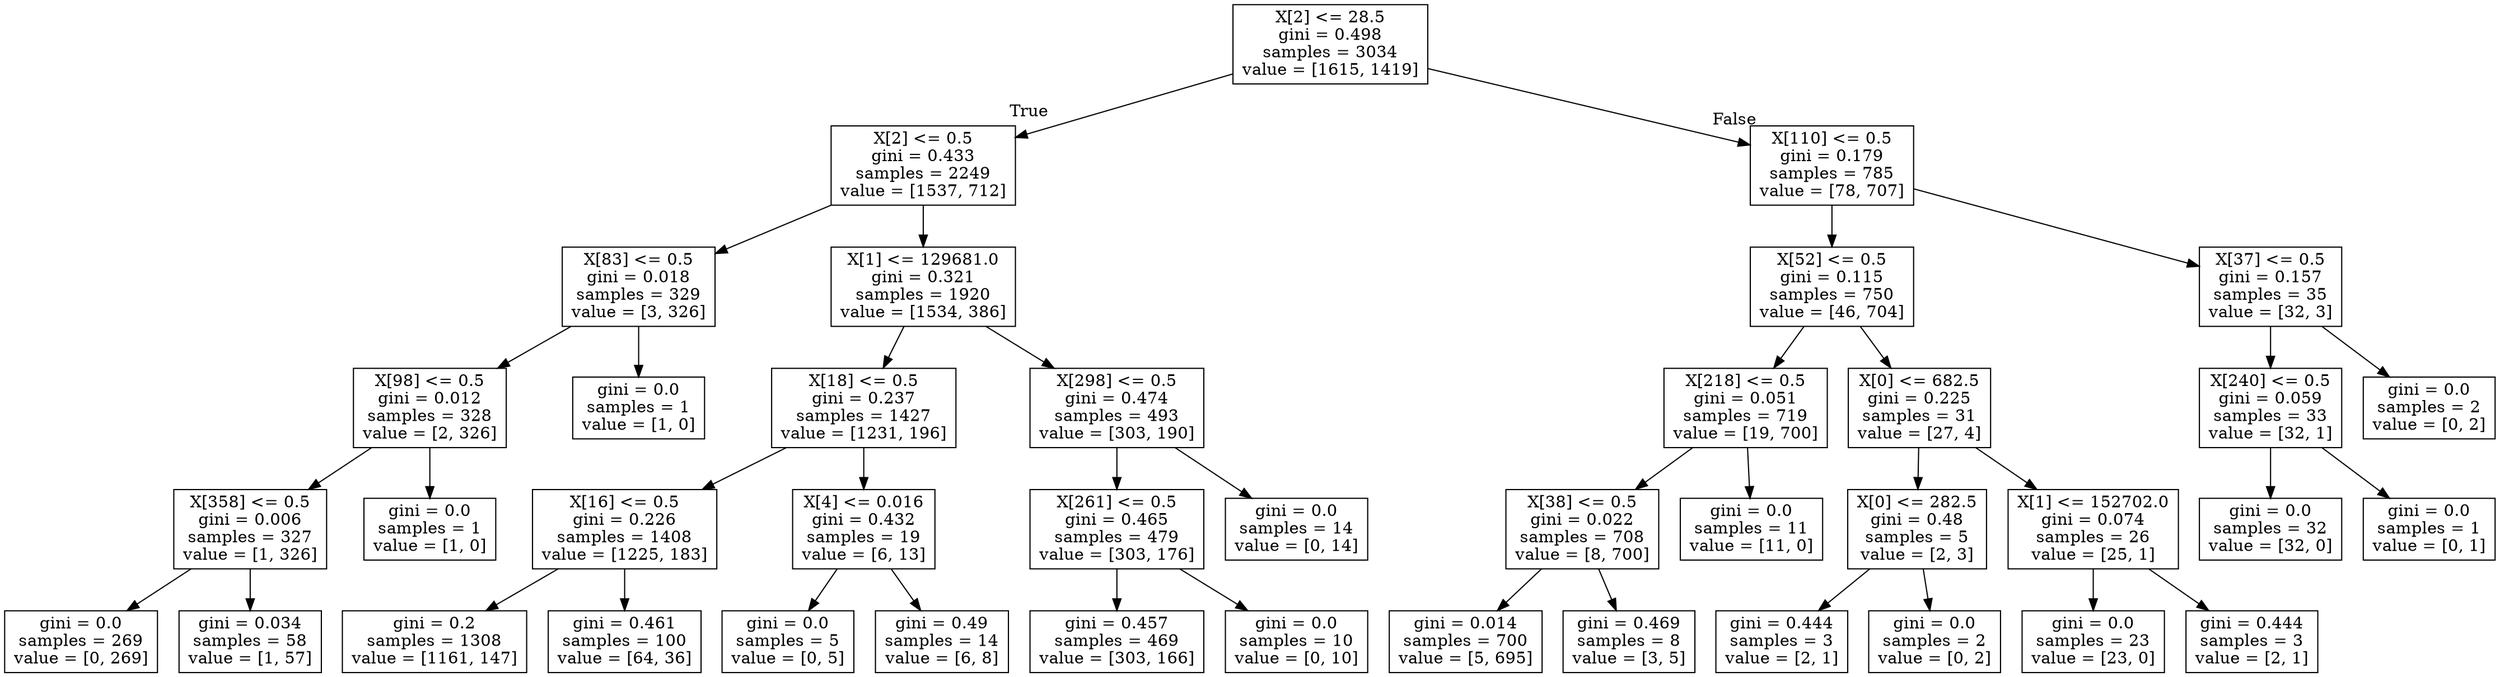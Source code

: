 digraph Tree {
node [shape=box] ;
0 [label="X[2] <= 28.5\ngini = 0.498\nsamples = 3034\nvalue = [1615, 1419]"] ;
1 [label="X[2] <= 0.5\ngini = 0.433\nsamples = 2249\nvalue = [1537, 712]"] ;
0 -> 1 [labeldistance=2.5, labelangle=45, headlabel="True"] ;
2 [label="X[83] <= 0.5\ngini = 0.018\nsamples = 329\nvalue = [3, 326]"] ;
1 -> 2 ;
3 [label="X[98] <= 0.5\ngini = 0.012\nsamples = 328\nvalue = [2, 326]"] ;
2 -> 3 ;
4 [label="X[358] <= 0.5\ngini = 0.006\nsamples = 327\nvalue = [1, 326]"] ;
3 -> 4 ;
5 [label="gini = 0.0\nsamples = 269\nvalue = [0, 269]"] ;
4 -> 5 ;
6 [label="gini = 0.034\nsamples = 58\nvalue = [1, 57]"] ;
4 -> 6 ;
7 [label="gini = 0.0\nsamples = 1\nvalue = [1, 0]"] ;
3 -> 7 ;
8 [label="gini = 0.0\nsamples = 1\nvalue = [1, 0]"] ;
2 -> 8 ;
9 [label="X[1] <= 129681.0\ngini = 0.321\nsamples = 1920\nvalue = [1534, 386]"] ;
1 -> 9 ;
10 [label="X[18] <= 0.5\ngini = 0.237\nsamples = 1427\nvalue = [1231, 196]"] ;
9 -> 10 ;
11 [label="X[16] <= 0.5\ngini = 0.226\nsamples = 1408\nvalue = [1225, 183]"] ;
10 -> 11 ;
12 [label="gini = 0.2\nsamples = 1308\nvalue = [1161, 147]"] ;
11 -> 12 ;
13 [label="gini = 0.461\nsamples = 100\nvalue = [64, 36]"] ;
11 -> 13 ;
14 [label="X[4] <= 0.016\ngini = 0.432\nsamples = 19\nvalue = [6, 13]"] ;
10 -> 14 ;
15 [label="gini = 0.0\nsamples = 5\nvalue = [0, 5]"] ;
14 -> 15 ;
16 [label="gini = 0.49\nsamples = 14\nvalue = [6, 8]"] ;
14 -> 16 ;
17 [label="X[298] <= 0.5\ngini = 0.474\nsamples = 493\nvalue = [303, 190]"] ;
9 -> 17 ;
18 [label="X[261] <= 0.5\ngini = 0.465\nsamples = 479\nvalue = [303, 176]"] ;
17 -> 18 ;
19 [label="gini = 0.457\nsamples = 469\nvalue = [303, 166]"] ;
18 -> 19 ;
20 [label="gini = 0.0\nsamples = 10\nvalue = [0, 10]"] ;
18 -> 20 ;
21 [label="gini = 0.0\nsamples = 14\nvalue = [0, 14]"] ;
17 -> 21 ;
22 [label="X[110] <= 0.5\ngini = 0.179\nsamples = 785\nvalue = [78, 707]"] ;
0 -> 22 [labeldistance=2.5, labelangle=-45, headlabel="False"] ;
23 [label="X[52] <= 0.5\ngini = 0.115\nsamples = 750\nvalue = [46, 704]"] ;
22 -> 23 ;
24 [label="X[218] <= 0.5\ngini = 0.051\nsamples = 719\nvalue = [19, 700]"] ;
23 -> 24 ;
25 [label="X[38] <= 0.5\ngini = 0.022\nsamples = 708\nvalue = [8, 700]"] ;
24 -> 25 ;
26 [label="gini = 0.014\nsamples = 700\nvalue = [5, 695]"] ;
25 -> 26 ;
27 [label="gini = 0.469\nsamples = 8\nvalue = [3, 5]"] ;
25 -> 27 ;
28 [label="gini = 0.0\nsamples = 11\nvalue = [11, 0]"] ;
24 -> 28 ;
29 [label="X[0] <= 682.5\ngini = 0.225\nsamples = 31\nvalue = [27, 4]"] ;
23 -> 29 ;
30 [label="X[0] <= 282.5\ngini = 0.48\nsamples = 5\nvalue = [2, 3]"] ;
29 -> 30 ;
31 [label="gini = 0.444\nsamples = 3\nvalue = [2, 1]"] ;
30 -> 31 ;
32 [label="gini = 0.0\nsamples = 2\nvalue = [0, 2]"] ;
30 -> 32 ;
33 [label="X[1] <= 152702.0\ngini = 0.074\nsamples = 26\nvalue = [25, 1]"] ;
29 -> 33 ;
34 [label="gini = 0.0\nsamples = 23\nvalue = [23, 0]"] ;
33 -> 34 ;
35 [label="gini = 0.444\nsamples = 3\nvalue = [2, 1]"] ;
33 -> 35 ;
36 [label="X[37] <= 0.5\ngini = 0.157\nsamples = 35\nvalue = [32, 3]"] ;
22 -> 36 ;
37 [label="X[240] <= 0.5\ngini = 0.059\nsamples = 33\nvalue = [32, 1]"] ;
36 -> 37 ;
38 [label="gini = 0.0\nsamples = 32\nvalue = [32, 0]"] ;
37 -> 38 ;
39 [label="gini = 0.0\nsamples = 1\nvalue = [0, 1]"] ;
37 -> 39 ;
40 [label="gini = 0.0\nsamples = 2\nvalue = [0, 2]"] ;
36 -> 40 ;
}